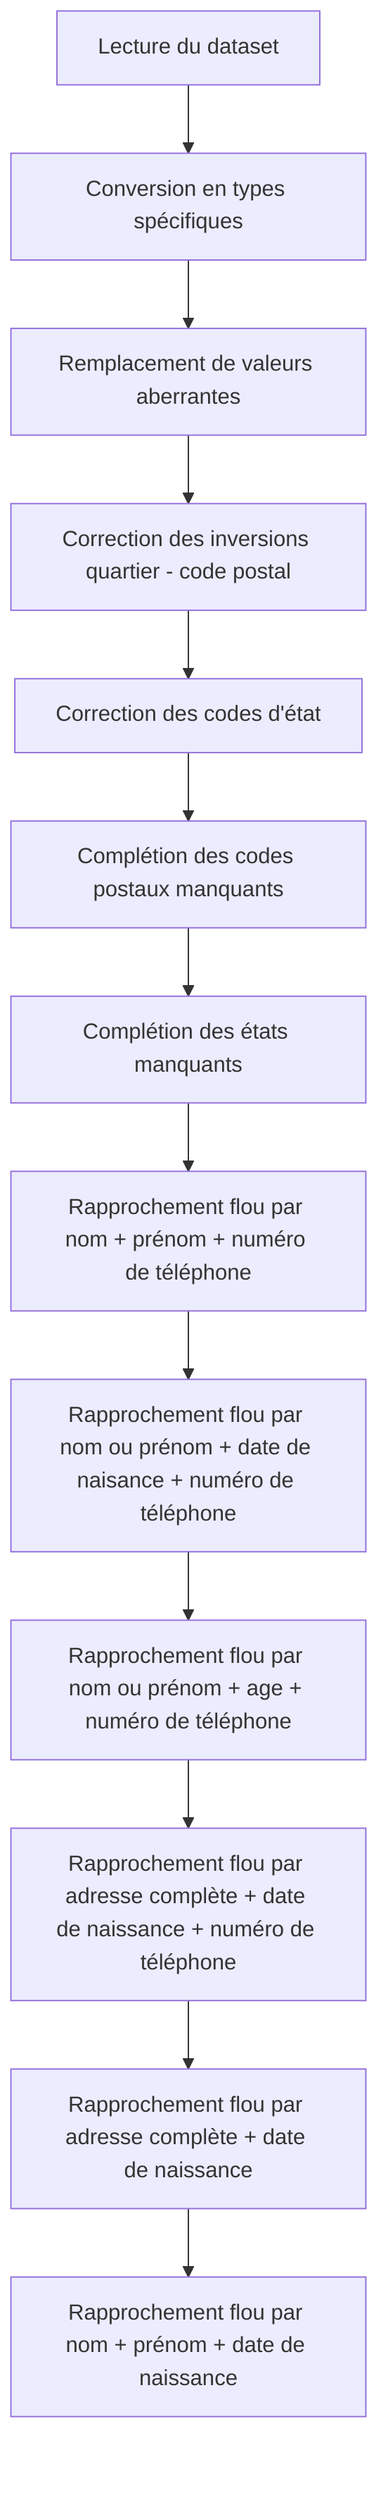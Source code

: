 graph TD;
    A[Lecture du dataset]-->B[Conversion en types spécifiques];    
    B-->C[Remplacement de valeurs aberrantes];
    C-->D[Correction des inversions quartier - code postal];
    D-->E[Correction des codes d'état];
    E-->F[Complétion des codes postaux manquants];
    F-->G[Complétion des états manquants];
    G-->H[Rapprochement flou par nom + prénom + numéro de téléphone];
    H-->I[Rapprochement flou par nom ou prénom + date de naisance + numéro de téléphone];
    I-->J[Rapprochement flou par nom ou prénom + age + numéro de téléphone];
    J-->K[Rapprochement flou par adresse complète + date de naissance + numéro de téléphone];
    K-->L[Rapprochement flou par adresse complète + date de naissance];
    L-->M[Rapprochement flou par nom + prénom + date de naissance];